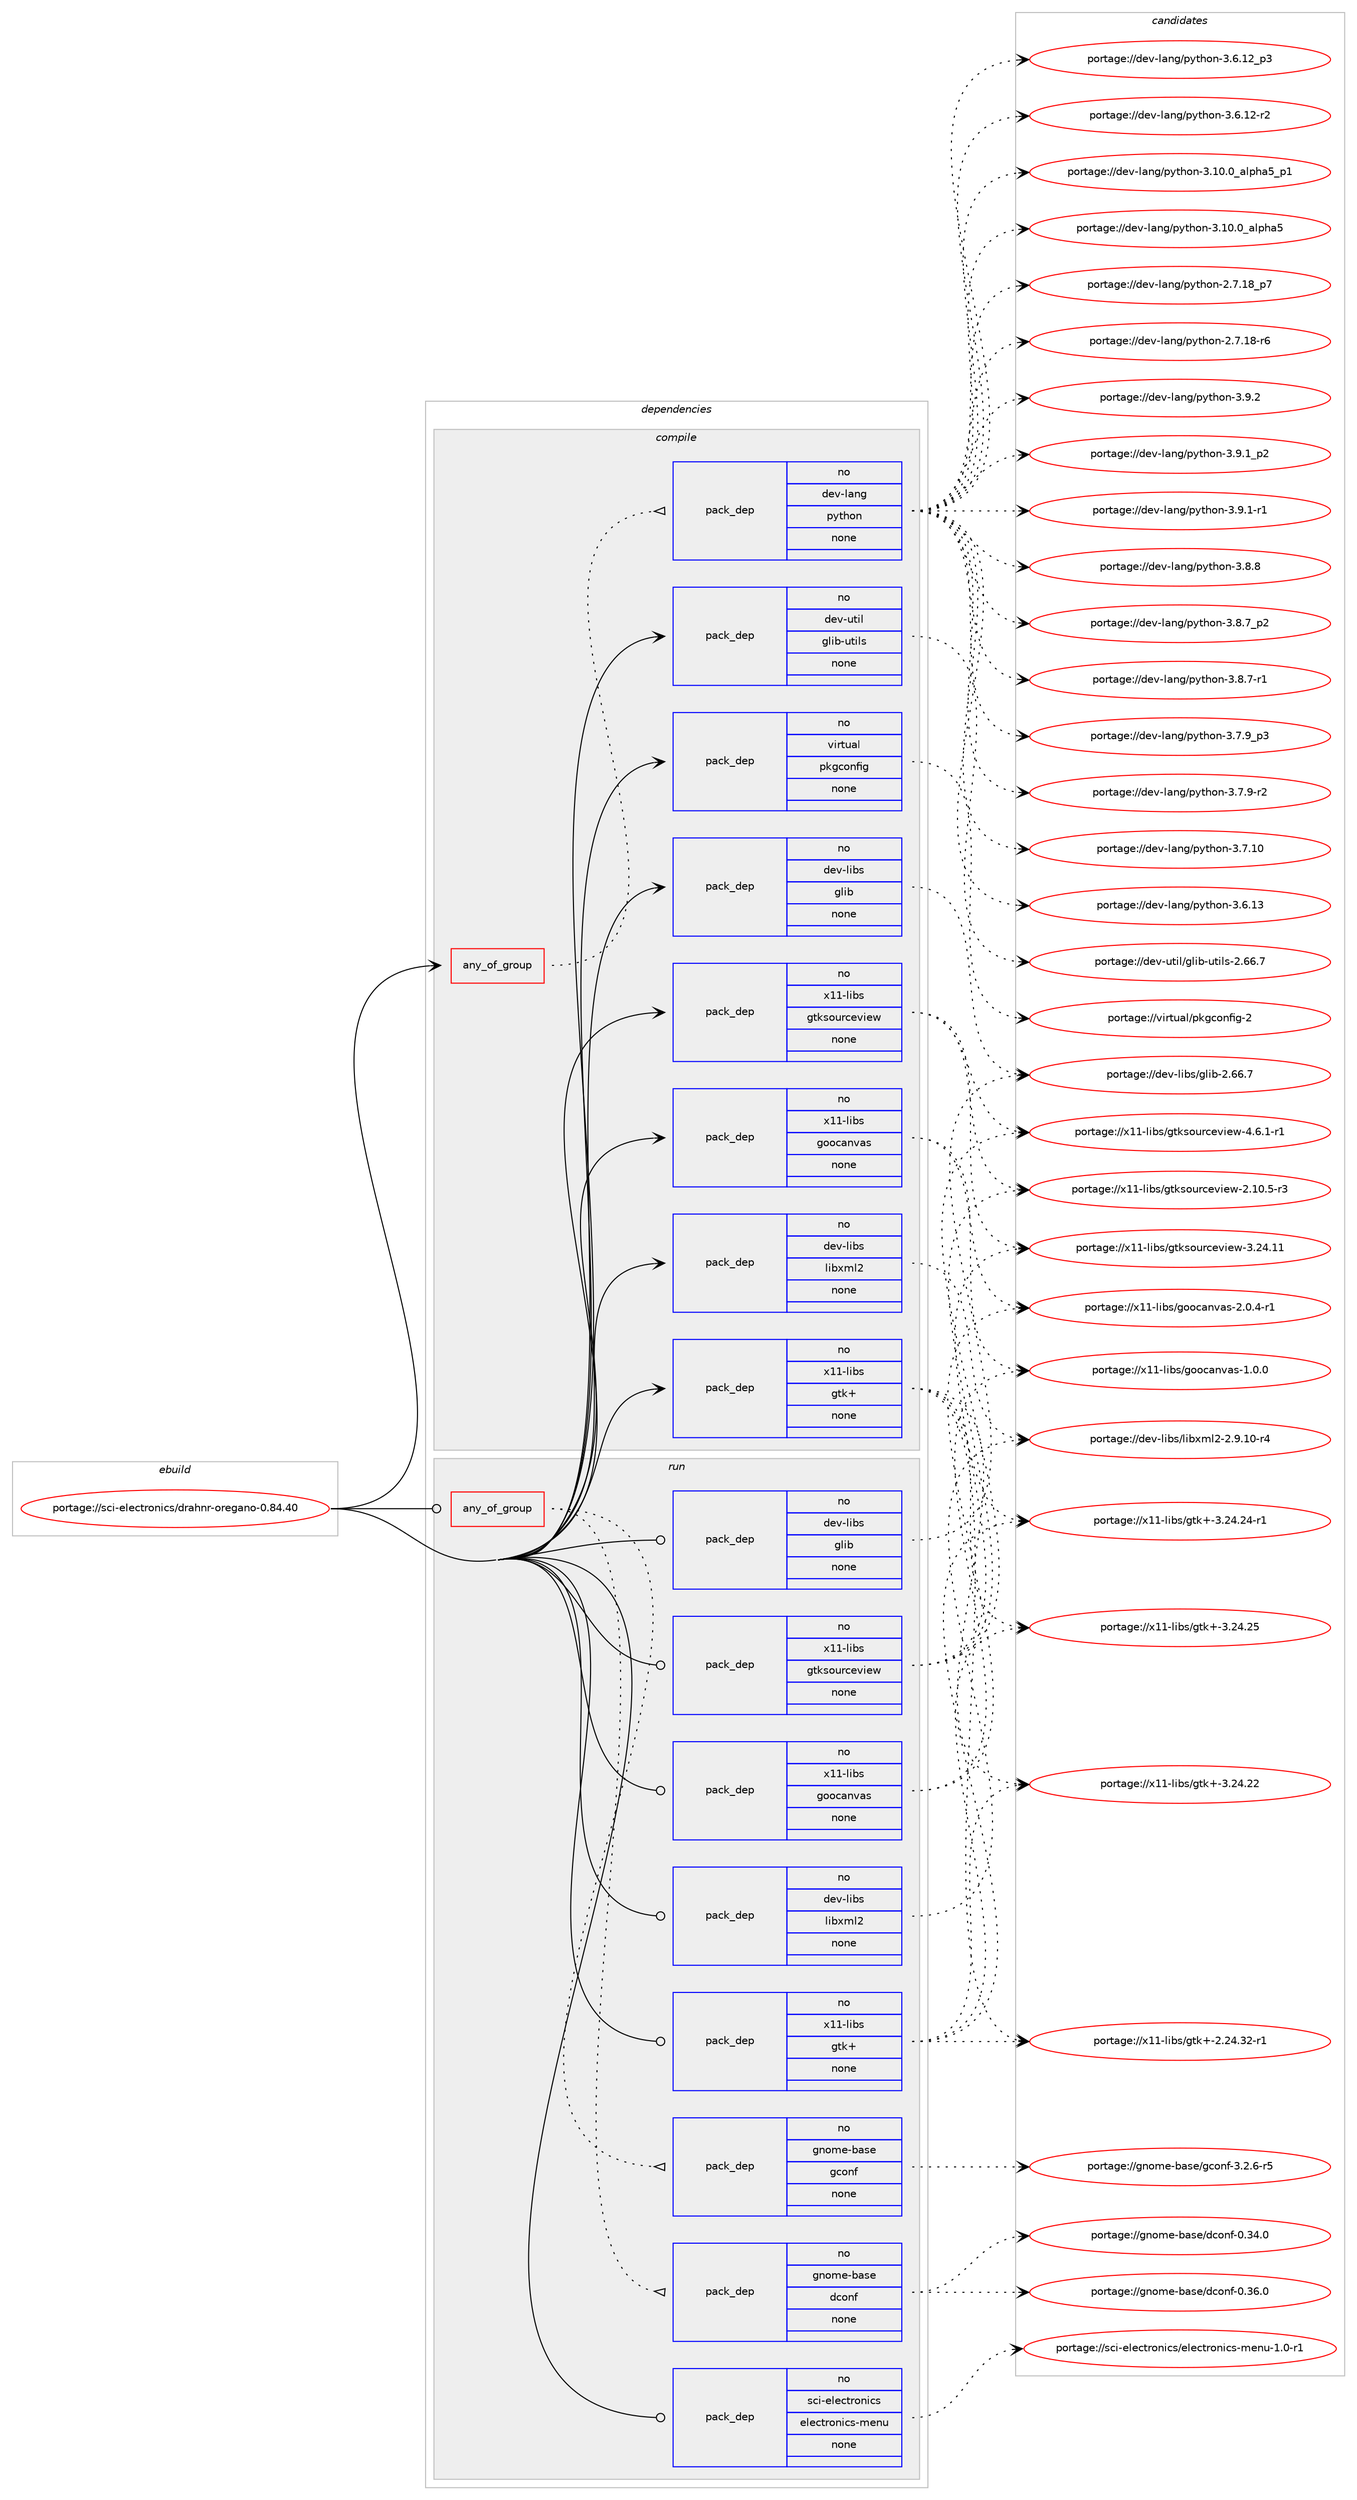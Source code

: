 digraph prolog {

# *************
# Graph options
# *************

newrank=true;
concentrate=true;
compound=true;
graph [rankdir=LR,fontname=Helvetica,fontsize=10,ranksep=1.5];#, ranksep=2.5, nodesep=0.2];
edge  [arrowhead=vee];
node  [fontname=Helvetica,fontsize=10];

# **********
# The ebuild
# **********

subgraph cluster_leftcol {
color=gray;
rank=same;
label=<<i>ebuild</i>>;
id [label="portage://sci-electronics/drahnr-oregano-0.84.40", color=red, width=4, href="../sci-electronics/drahnr-oregano-0.84.40.svg"];
}

# ****************
# The dependencies
# ****************

subgraph cluster_midcol {
color=gray;
label=<<i>dependencies</i>>;
subgraph cluster_compile {
fillcolor="#eeeeee";
style=filled;
label=<<i>compile</i>>;
subgraph any76 {
dependency8403 [label=<<TABLE BORDER="0" CELLBORDER="1" CELLSPACING="0" CELLPADDING="4"><TR><TD CELLPADDING="10">any_of_group</TD></TR></TABLE>>, shape=none, color=red];subgraph pack6195 {
dependency8404 [label=<<TABLE BORDER="0" CELLBORDER="1" CELLSPACING="0" CELLPADDING="4" WIDTH="220"><TR><TD ROWSPAN="6" CELLPADDING="30">pack_dep</TD></TR><TR><TD WIDTH="110">no</TD></TR><TR><TD>dev-lang</TD></TR><TR><TD>python</TD></TR><TR><TD>none</TD></TR><TR><TD></TD></TR></TABLE>>, shape=none, color=blue];
}
dependency8403:e -> dependency8404:w [weight=20,style="dotted",arrowhead="oinv"];
}
id:e -> dependency8403:w [weight=20,style="solid",arrowhead="vee"];
subgraph pack6196 {
dependency8405 [label=<<TABLE BORDER="0" CELLBORDER="1" CELLSPACING="0" CELLPADDING="4" WIDTH="220"><TR><TD ROWSPAN="6" CELLPADDING="30">pack_dep</TD></TR><TR><TD WIDTH="110">no</TD></TR><TR><TD>dev-libs</TD></TR><TR><TD>glib</TD></TR><TR><TD>none</TD></TR><TR><TD></TD></TR></TABLE>>, shape=none, color=blue];
}
id:e -> dependency8405:w [weight=20,style="solid",arrowhead="vee"];
subgraph pack6197 {
dependency8406 [label=<<TABLE BORDER="0" CELLBORDER="1" CELLSPACING="0" CELLPADDING="4" WIDTH="220"><TR><TD ROWSPAN="6" CELLPADDING="30">pack_dep</TD></TR><TR><TD WIDTH="110">no</TD></TR><TR><TD>dev-libs</TD></TR><TR><TD>libxml2</TD></TR><TR><TD>none</TD></TR><TR><TD></TD></TR></TABLE>>, shape=none, color=blue];
}
id:e -> dependency8406:w [weight=20,style="solid",arrowhead="vee"];
subgraph pack6198 {
dependency8407 [label=<<TABLE BORDER="0" CELLBORDER="1" CELLSPACING="0" CELLPADDING="4" WIDTH="220"><TR><TD ROWSPAN="6" CELLPADDING="30">pack_dep</TD></TR><TR><TD WIDTH="110">no</TD></TR><TR><TD>dev-util</TD></TR><TR><TD>glib-utils</TD></TR><TR><TD>none</TD></TR><TR><TD></TD></TR></TABLE>>, shape=none, color=blue];
}
id:e -> dependency8407:w [weight=20,style="solid",arrowhead="vee"];
subgraph pack6199 {
dependency8408 [label=<<TABLE BORDER="0" CELLBORDER="1" CELLSPACING="0" CELLPADDING="4" WIDTH="220"><TR><TD ROWSPAN="6" CELLPADDING="30">pack_dep</TD></TR><TR><TD WIDTH="110">no</TD></TR><TR><TD>virtual</TD></TR><TR><TD>pkgconfig</TD></TR><TR><TD>none</TD></TR><TR><TD></TD></TR></TABLE>>, shape=none, color=blue];
}
id:e -> dependency8408:w [weight=20,style="solid",arrowhead="vee"];
subgraph pack6200 {
dependency8409 [label=<<TABLE BORDER="0" CELLBORDER="1" CELLSPACING="0" CELLPADDING="4" WIDTH="220"><TR><TD ROWSPAN="6" CELLPADDING="30">pack_dep</TD></TR><TR><TD WIDTH="110">no</TD></TR><TR><TD>x11-libs</TD></TR><TR><TD>goocanvas</TD></TR><TR><TD>none</TD></TR><TR><TD></TD></TR></TABLE>>, shape=none, color=blue];
}
id:e -> dependency8409:w [weight=20,style="solid",arrowhead="vee"];
subgraph pack6201 {
dependency8410 [label=<<TABLE BORDER="0" CELLBORDER="1" CELLSPACING="0" CELLPADDING="4" WIDTH="220"><TR><TD ROWSPAN="6" CELLPADDING="30">pack_dep</TD></TR><TR><TD WIDTH="110">no</TD></TR><TR><TD>x11-libs</TD></TR><TR><TD>gtk+</TD></TR><TR><TD>none</TD></TR><TR><TD></TD></TR></TABLE>>, shape=none, color=blue];
}
id:e -> dependency8410:w [weight=20,style="solid",arrowhead="vee"];
subgraph pack6202 {
dependency8411 [label=<<TABLE BORDER="0" CELLBORDER="1" CELLSPACING="0" CELLPADDING="4" WIDTH="220"><TR><TD ROWSPAN="6" CELLPADDING="30">pack_dep</TD></TR><TR><TD WIDTH="110">no</TD></TR><TR><TD>x11-libs</TD></TR><TR><TD>gtksourceview</TD></TR><TR><TD>none</TD></TR><TR><TD></TD></TR></TABLE>>, shape=none, color=blue];
}
id:e -> dependency8411:w [weight=20,style="solid",arrowhead="vee"];
}
subgraph cluster_compileandrun {
fillcolor="#eeeeee";
style=filled;
label=<<i>compile and run</i>>;
}
subgraph cluster_run {
fillcolor="#eeeeee";
style=filled;
label=<<i>run</i>>;
subgraph any77 {
dependency8412 [label=<<TABLE BORDER="0" CELLBORDER="1" CELLSPACING="0" CELLPADDING="4"><TR><TD CELLPADDING="10">any_of_group</TD></TR></TABLE>>, shape=none, color=red];subgraph pack6203 {
dependency8413 [label=<<TABLE BORDER="0" CELLBORDER="1" CELLSPACING="0" CELLPADDING="4" WIDTH="220"><TR><TD ROWSPAN="6" CELLPADDING="30">pack_dep</TD></TR><TR><TD WIDTH="110">no</TD></TR><TR><TD>gnome-base</TD></TR><TR><TD>dconf</TD></TR><TR><TD>none</TD></TR><TR><TD></TD></TR></TABLE>>, shape=none, color=blue];
}
dependency8412:e -> dependency8413:w [weight=20,style="dotted",arrowhead="oinv"];
subgraph pack6204 {
dependency8414 [label=<<TABLE BORDER="0" CELLBORDER="1" CELLSPACING="0" CELLPADDING="4" WIDTH="220"><TR><TD ROWSPAN="6" CELLPADDING="30">pack_dep</TD></TR><TR><TD WIDTH="110">no</TD></TR><TR><TD>gnome-base</TD></TR><TR><TD>gconf</TD></TR><TR><TD>none</TD></TR><TR><TD></TD></TR></TABLE>>, shape=none, color=blue];
}
dependency8412:e -> dependency8414:w [weight=20,style="dotted",arrowhead="oinv"];
}
id:e -> dependency8412:w [weight=20,style="solid",arrowhead="odot"];
subgraph pack6205 {
dependency8415 [label=<<TABLE BORDER="0" CELLBORDER="1" CELLSPACING="0" CELLPADDING="4" WIDTH="220"><TR><TD ROWSPAN="6" CELLPADDING="30">pack_dep</TD></TR><TR><TD WIDTH="110">no</TD></TR><TR><TD>dev-libs</TD></TR><TR><TD>glib</TD></TR><TR><TD>none</TD></TR><TR><TD></TD></TR></TABLE>>, shape=none, color=blue];
}
id:e -> dependency8415:w [weight=20,style="solid",arrowhead="odot"];
subgraph pack6206 {
dependency8416 [label=<<TABLE BORDER="0" CELLBORDER="1" CELLSPACING="0" CELLPADDING="4" WIDTH="220"><TR><TD ROWSPAN="6" CELLPADDING="30">pack_dep</TD></TR><TR><TD WIDTH="110">no</TD></TR><TR><TD>dev-libs</TD></TR><TR><TD>libxml2</TD></TR><TR><TD>none</TD></TR><TR><TD></TD></TR></TABLE>>, shape=none, color=blue];
}
id:e -> dependency8416:w [weight=20,style="solid",arrowhead="odot"];
subgraph pack6207 {
dependency8417 [label=<<TABLE BORDER="0" CELLBORDER="1" CELLSPACING="0" CELLPADDING="4" WIDTH="220"><TR><TD ROWSPAN="6" CELLPADDING="30">pack_dep</TD></TR><TR><TD WIDTH="110">no</TD></TR><TR><TD>sci-electronics</TD></TR><TR><TD>electronics-menu</TD></TR><TR><TD>none</TD></TR><TR><TD></TD></TR></TABLE>>, shape=none, color=blue];
}
id:e -> dependency8417:w [weight=20,style="solid",arrowhead="odot"];
subgraph pack6208 {
dependency8418 [label=<<TABLE BORDER="0" CELLBORDER="1" CELLSPACING="0" CELLPADDING="4" WIDTH="220"><TR><TD ROWSPAN="6" CELLPADDING="30">pack_dep</TD></TR><TR><TD WIDTH="110">no</TD></TR><TR><TD>x11-libs</TD></TR><TR><TD>goocanvas</TD></TR><TR><TD>none</TD></TR><TR><TD></TD></TR></TABLE>>, shape=none, color=blue];
}
id:e -> dependency8418:w [weight=20,style="solid",arrowhead="odot"];
subgraph pack6209 {
dependency8419 [label=<<TABLE BORDER="0" CELLBORDER="1" CELLSPACING="0" CELLPADDING="4" WIDTH="220"><TR><TD ROWSPAN="6" CELLPADDING="30">pack_dep</TD></TR><TR><TD WIDTH="110">no</TD></TR><TR><TD>x11-libs</TD></TR><TR><TD>gtk+</TD></TR><TR><TD>none</TD></TR><TR><TD></TD></TR></TABLE>>, shape=none, color=blue];
}
id:e -> dependency8419:w [weight=20,style="solid",arrowhead="odot"];
subgraph pack6210 {
dependency8420 [label=<<TABLE BORDER="0" CELLBORDER="1" CELLSPACING="0" CELLPADDING="4" WIDTH="220"><TR><TD ROWSPAN="6" CELLPADDING="30">pack_dep</TD></TR><TR><TD WIDTH="110">no</TD></TR><TR><TD>x11-libs</TD></TR><TR><TD>gtksourceview</TD></TR><TR><TD>none</TD></TR><TR><TD></TD></TR></TABLE>>, shape=none, color=blue];
}
id:e -> dependency8420:w [weight=20,style="solid",arrowhead="odot"];
}
}

# **************
# The candidates
# **************

subgraph cluster_choices {
rank=same;
color=gray;
label=<<i>candidates</i>>;

subgraph choice6195 {
color=black;
nodesep=1;
choice100101118451089711010347112121116104111110455146574650 [label="portage://dev-lang/python-3.9.2", color=red, width=4,href="../dev-lang/python-3.9.2.svg"];
choice1001011184510897110103471121211161041111104551465746499511250 [label="portage://dev-lang/python-3.9.1_p2", color=red, width=4,href="../dev-lang/python-3.9.1_p2.svg"];
choice1001011184510897110103471121211161041111104551465746494511449 [label="portage://dev-lang/python-3.9.1-r1", color=red, width=4,href="../dev-lang/python-3.9.1-r1.svg"];
choice100101118451089711010347112121116104111110455146564656 [label="portage://dev-lang/python-3.8.8", color=red, width=4,href="../dev-lang/python-3.8.8.svg"];
choice1001011184510897110103471121211161041111104551465646559511250 [label="portage://dev-lang/python-3.8.7_p2", color=red, width=4,href="../dev-lang/python-3.8.7_p2.svg"];
choice1001011184510897110103471121211161041111104551465646554511449 [label="portage://dev-lang/python-3.8.7-r1", color=red, width=4,href="../dev-lang/python-3.8.7-r1.svg"];
choice1001011184510897110103471121211161041111104551465546579511251 [label="portage://dev-lang/python-3.7.9_p3", color=red, width=4,href="../dev-lang/python-3.7.9_p3.svg"];
choice1001011184510897110103471121211161041111104551465546574511450 [label="portage://dev-lang/python-3.7.9-r2", color=red, width=4,href="../dev-lang/python-3.7.9-r2.svg"];
choice10010111845108971101034711212111610411111045514655464948 [label="portage://dev-lang/python-3.7.10", color=red, width=4,href="../dev-lang/python-3.7.10.svg"];
choice10010111845108971101034711212111610411111045514654464951 [label="portage://dev-lang/python-3.6.13", color=red, width=4,href="../dev-lang/python-3.6.13.svg"];
choice100101118451089711010347112121116104111110455146544649509511251 [label="portage://dev-lang/python-3.6.12_p3", color=red, width=4,href="../dev-lang/python-3.6.12_p3.svg"];
choice100101118451089711010347112121116104111110455146544649504511450 [label="portage://dev-lang/python-3.6.12-r2", color=red, width=4,href="../dev-lang/python-3.6.12-r2.svg"];
choice10010111845108971101034711212111610411111045514649484648959710811210497539511249 [label="portage://dev-lang/python-3.10.0_alpha5_p1", color=red, width=4,href="../dev-lang/python-3.10.0_alpha5_p1.svg"];
choice1001011184510897110103471121211161041111104551464948464895971081121049753 [label="portage://dev-lang/python-3.10.0_alpha5", color=red, width=4,href="../dev-lang/python-3.10.0_alpha5.svg"];
choice100101118451089711010347112121116104111110455046554649569511255 [label="portage://dev-lang/python-2.7.18_p7", color=red, width=4,href="../dev-lang/python-2.7.18_p7.svg"];
choice100101118451089711010347112121116104111110455046554649564511454 [label="portage://dev-lang/python-2.7.18-r6", color=red, width=4,href="../dev-lang/python-2.7.18-r6.svg"];
dependency8404:e -> choice100101118451089711010347112121116104111110455146574650:w [style=dotted,weight="100"];
dependency8404:e -> choice1001011184510897110103471121211161041111104551465746499511250:w [style=dotted,weight="100"];
dependency8404:e -> choice1001011184510897110103471121211161041111104551465746494511449:w [style=dotted,weight="100"];
dependency8404:e -> choice100101118451089711010347112121116104111110455146564656:w [style=dotted,weight="100"];
dependency8404:e -> choice1001011184510897110103471121211161041111104551465646559511250:w [style=dotted,weight="100"];
dependency8404:e -> choice1001011184510897110103471121211161041111104551465646554511449:w [style=dotted,weight="100"];
dependency8404:e -> choice1001011184510897110103471121211161041111104551465546579511251:w [style=dotted,weight="100"];
dependency8404:e -> choice1001011184510897110103471121211161041111104551465546574511450:w [style=dotted,weight="100"];
dependency8404:e -> choice10010111845108971101034711212111610411111045514655464948:w [style=dotted,weight="100"];
dependency8404:e -> choice10010111845108971101034711212111610411111045514654464951:w [style=dotted,weight="100"];
dependency8404:e -> choice100101118451089711010347112121116104111110455146544649509511251:w [style=dotted,weight="100"];
dependency8404:e -> choice100101118451089711010347112121116104111110455146544649504511450:w [style=dotted,weight="100"];
dependency8404:e -> choice10010111845108971101034711212111610411111045514649484648959710811210497539511249:w [style=dotted,weight="100"];
dependency8404:e -> choice1001011184510897110103471121211161041111104551464948464895971081121049753:w [style=dotted,weight="100"];
dependency8404:e -> choice100101118451089711010347112121116104111110455046554649569511255:w [style=dotted,weight="100"];
dependency8404:e -> choice100101118451089711010347112121116104111110455046554649564511454:w [style=dotted,weight="100"];
}
subgraph choice6196 {
color=black;
nodesep=1;
choice1001011184510810598115471031081059845504654544655 [label="portage://dev-libs/glib-2.66.7", color=red, width=4,href="../dev-libs/glib-2.66.7.svg"];
dependency8405:e -> choice1001011184510810598115471031081059845504654544655:w [style=dotted,weight="100"];
}
subgraph choice6197 {
color=black;
nodesep=1;
choice1001011184510810598115471081059812010910850455046574649484511452 [label="portage://dev-libs/libxml2-2.9.10-r4", color=red, width=4,href="../dev-libs/libxml2-2.9.10-r4.svg"];
dependency8406:e -> choice1001011184510810598115471081059812010910850455046574649484511452:w [style=dotted,weight="100"];
}
subgraph choice6198 {
color=black;
nodesep=1;
choice1001011184511711610510847103108105984511711610510811545504654544655 [label="portage://dev-util/glib-utils-2.66.7", color=red, width=4,href="../dev-util/glib-utils-2.66.7.svg"];
dependency8407:e -> choice1001011184511711610510847103108105984511711610510811545504654544655:w [style=dotted,weight="100"];
}
subgraph choice6199 {
color=black;
nodesep=1;
choice1181051141161179710847112107103991111101021051034550 [label="portage://virtual/pkgconfig-2", color=red, width=4,href="../virtual/pkgconfig-2.svg"];
dependency8408:e -> choice1181051141161179710847112107103991111101021051034550:w [style=dotted,weight="100"];
}
subgraph choice6200 {
color=black;
nodesep=1;
choice12049494510810598115471031111119997110118971154550464846524511449 [label="portage://x11-libs/goocanvas-2.0.4-r1", color=red, width=4,href="../x11-libs/goocanvas-2.0.4-r1.svg"];
choice1204949451081059811547103111111999711011897115454946484648 [label="portage://x11-libs/goocanvas-1.0.0", color=red, width=4,href="../x11-libs/goocanvas-1.0.0.svg"];
dependency8409:e -> choice12049494510810598115471031111119997110118971154550464846524511449:w [style=dotted,weight="100"];
dependency8409:e -> choice1204949451081059811547103111111999711011897115454946484648:w [style=dotted,weight="100"];
}
subgraph choice6201 {
color=black;
nodesep=1;
choice1204949451081059811547103116107434551465052465053 [label="portage://x11-libs/gtk+-3.24.25", color=red, width=4,href="../x11-libs/gtk+-3.24.25.svg"];
choice12049494510810598115471031161074345514650524650524511449 [label="portage://x11-libs/gtk+-3.24.24-r1", color=red, width=4,href="../x11-libs/gtk+-3.24.24-r1.svg"];
choice1204949451081059811547103116107434551465052465050 [label="portage://x11-libs/gtk+-3.24.22", color=red, width=4,href="../x11-libs/gtk+-3.24.22.svg"];
choice12049494510810598115471031161074345504650524651504511449 [label="portage://x11-libs/gtk+-2.24.32-r1", color=red, width=4,href="../x11-libs/gtk+-2.24.32-r1.svg"];
dependency8410:e -> choice1204949451081059811547103116107434551465052465053:w [style=dotted,weight="100"];
dependency8410:e -> choice12049494510810598115471031161074345514650524650524511449:w [style=dotted,weight="100"];
dependency8410:e -> choice1204949451081059811547103116107434551465052465050:w [style=dotted,weight="100"];
dependency8410:e -> choice12049494510810598115471031161074345504650524651504511449:w [style=dotted,weight="100"];
}
subgraph choice6202 {
color=black;
nodesep=1;
choice1204949451081059811547103116107115111117114991011181051011194552465446494511449 [label="portage://x11-libs/gtksourceview-4.6.1-r1", color=red, width=4,href="../x11-libs/gtksourceview-4.6.1-r1.svg"];
choice1204949451081059811547103116107115111117114991011181051011194551465052464949 [label="portage://x11-libs/gtksourceview-3.24.11", color=red, width=4,href="../x11-libs/gtksourceview-3.24.11.svg"];
choice120494945108105981154710311610711511111711499101118105101119455046494846534511451 [label="portage://x11-libs/gtksourceview-2.10.5-r3", color=red, width=4,href="../x11-libs/gtksourceview-2.10.5-r3.svg"];
dependency8411:e -> choice1204949451081059811547103116107115111117114991011181051011194552465446494511449:w [style=dotted,weight="100"];
dependency8411:e -> choice1204949451081059811547103116107115111117114991011181051011194551465052464949:w [style=dotted,weight="100"];
dependency8411:e -> choice120494945108105981154710311610711511111711499101118105101119455046494846534511451:w [style=dotted,weight="100"];
}
subgraph choice6203 {
color=black;
nodesep=1;
choice103110111109101459897115101471009911111010245484651544648 [label="portage://gnome-base/dconf-0.36.0", color=red, width=4,href="../gnome-base/dconf-0.36.0.svg"];
choice103110111109101459897115101471009911111010245484651524648 [label="portage://gnome-base/dconf-0.34.0", color=red, width=4,href="../gnome-base/dconf-0.34.0.svg"];
dependency8413:e -> choice103110111109101459897115101471009911111010245484651544648:w [style=dotted,weight="100"];
dependency8413:e -> choice103110111109101459897115101471009911111010245484651524648:w [style=dotted,weight="100"];
}
subgraph choice6204 {
color=black;
nodesep=1;
choice10311011110910145989711510147103991111101024551465046544511453 [label="portage://gnome-base/gconf-3.2.6-r5", color=red, width=4,href="../gnome-base/gconf-3.2.6-r5.svg"];
dependency8414:e -> choice10311011110910145989711510147103991111101024551465046544511453:w [style=dotted,weight="100"];
}
subgraph choice6205 {
color=black;
nodesep=1;
choice1001011184510810598115471031081059845504654544655 [label="portage://dev-libs/glib-2.66.7", color=red, width=4,href="../dev-libs/glib-2.66.7.svg"];
dependency8415:e -> choice1001011184510810598115471031081059845504654544655:w [style=dotted,weight="100"];
}
subgraph choice6206 {
color=black;
nodesep=1;
choice1001011184510810598115471081059812010910850455046574649484511452 [label="portage://dev-libs/libxml2-2.9.10-r4", color=red, width=4,href="../dev-libs/libxml2-2.9.10-r4.svg"];
dependency8416:e -> choice1001011184510810598115471081059812010910850455046574649484511452:w [style=dotted,weight="100"];
}
subgraph choice6207 {
color=black;
nodesep=1;
choice1159910545101108101991161141111101059911547101108101991161141111101059911545109101110117454946484511449 [label="portage://sci-electronics/electronics-menu-1.0-r1", color=red, width=4,href="../sci-electronics/electronics-menu-1.0-r1.svg"];
dependency8417:e -> choice1159910545101108101991161141111101059911547101108101991161141111101059911545109101110117454946484511449:w [style=dotted,weight="100"];
}
subgraph choice6208 {
color=black;
nodesep=1;
choice12049494510810598115471031111119997110118971154550464846524511449 [label="portage://x11-libs/goocanvas-2.0.4-r1", color=red, width=4,href="../x11-libs/goocanvas-2.0.4-r1.svg"];
choice1204949451081059811547103111111999711011897115454946484648 [label="portage://x11-libs/goocanvas-1.0.0", color=red, width=4,href="../x11-libs/goocanvas-1.0.0.svg"];
dependency8418:e -> choice12049494510810598115471031111119997110118971154550464846524511449:w [style=dotted,weight="100"];
dependency8418:e -> choice1204949451081059811547103111111999711011897115454946484648:w [style=dotted,weight="100"];
}
subgraph choice6209 {
color=black;
nodesep=1;
choice1204949451081059811547103116107434551465052465053 [label="portage://x11-libs/gtk+-3.24.25", color=red, width=4,href="../x11-libs/gtk+-3.24.25.svg"];
choice12049494510810598115471031161074345514650524650524511449 [label="portage://x11-libs/gtk+-3.24.24-r1", color=red, width=4,href="../x11-libs/gtk+-3.24.24-r1.svg"];
choice1204949451081059811547103116107434551465052465050 [label="portage://x11-libs/gtk+-3.24.22", color=red, width=4,href="../x11-libs/gtk+-3.24.22.svg"];
choice12049494510810598115471031161074345504650524651504511449 [label="portage://x11-libs/gtk+-2.24.32-r1", color=red, width=4,href="../x11-libs/gtk+-2.24.32-r1.svg"];
dependency8419:e -> choice1204949451081059811547103116107434551465052465053:w [style=dotted,weight="100"];
dependency8419:e -> choice12049494510810598115471031161074345514650524650524511449:w [style=dotted,weight="100"];
dependency8419:e -> choice1204949451081059811547103116107434551465052465050:w [style=dotted,weight="100"];
dependency8419:e -> choice12049494510810598115471031161074345504650524651504511449:w [style=dotted,weight="100"];
}
subgraph choice6210 {
color=black;
nodesep=1;
choice1204949451081059811547103116107115111117114991011181051011194552465446494511449 [label="portage://x11-libs/gtksourceview-4.6.1-r1", color=red, width=4,href="../x11-libs/gtksourceview-4.6.1-r1.svg"];
choice1204949451081059811547103116107115111117114991011181051011194551465052464949 [label="portage://x11-libs/gtksourceview-3.24.11", color=red, width=4,href="../x11-libs/gtksourceview-3.24.11.svg"];
choice120494945108105981154710311610711511111711499101118105101119455046494846534511451 [label="portage://x11-libs/gtksourceview-2.10.5-r3", color=red, width=4,href="../x11-libs/gtksourceview-2.10.5-r3.svg"];
dependency8420:e -> choice1204949451081059811547103116107115111117114991011181051011194552465446494511449:w [style=dotted,weight="100"];
dependency8420:e -> choice1204949451081059811547103116107115111117114991011181051011194551465052464949:w [style=dotted,weight="100"];
dependency8420:e -> choice120494945108105981154710311610711511111711499101118105101119455046494846534511451:w [style=dotted,weight="100"];
}
}

}
